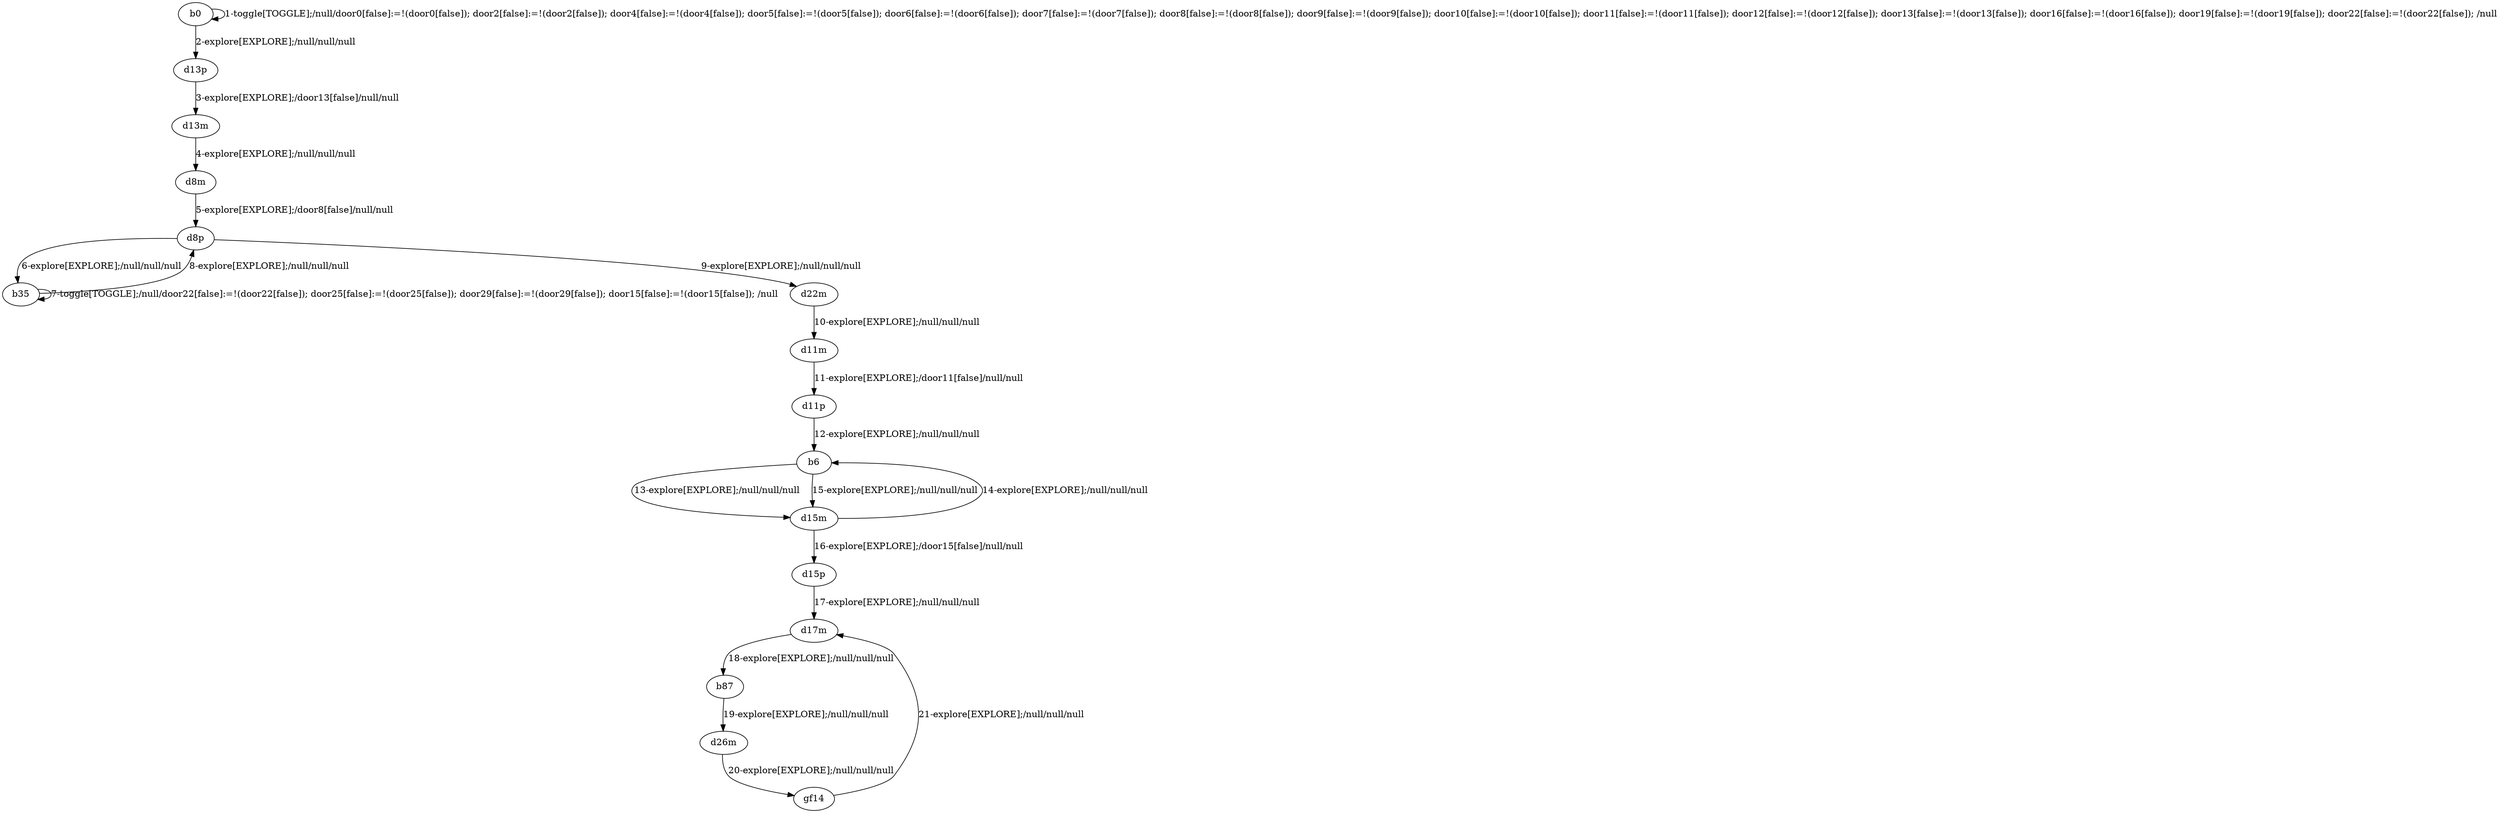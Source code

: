 # Total number of goals covered by this test: 1
# d17m --> b87

digraph g {
"b0" -> "b0" [label = "1-toggle[TOGGLE];/null/door0[false]:=!(door0[false]); door2[false]:=!(door2[false]); door4[false]:=!(door4[false]); door5[false]:=!(door5[false]); door6[false]:=!(door6[false]); door7[false]:=!(door7[false]); door8[false]:=!(door8[false]); door9[false]:=!(door9[false]); door10[false]:=!(door10[false]); door11[false]:=!(door11[false]); door12[false]:=!(door12[false]); door13[false]:=!(door13[false]); door16[false]:=!(door16[false]); door19[false]:=!(door19[false]); door22[false]:=!(door22[false]); /null"];
"b0" -> "d13p" [label = "2-explore[EXPLORE];/null/null/null"];
"d13p" -> "d13m" [label = "3-explore[EXPLORE];/door13[false]/null/null"];
"d13m" -> "d8m" [label = "4-explore[EXPLORE];/null/null/null"];
"d8m" -> "d8p" [label = "5-explore[EXPLORE];/door8[false]/null/null"];
"d8p" -> "b35" [label = "6-explore[EXPLORE];/null/null/null"];
"b35" -> "b35" [label = "7-toggle[TOGGLE];/null/door22[false]:=!(door22[false]); door25[false]:=!(door25[false]); door29[false]:=!(door29[false]); door15[false]:=!(door15[false]); /null"];
"b35" -> "d8p" [label = "8-explore[EXPLORE];/null/null/null"];
"d8p" -> "d22m" [label = "9-explore[EXPLORE];/null/null/null"];
"d22m" -> "d11m" [label = "10-explore[EXPLORE];/null/null/null"];
"d11m" -> "d11p" [label = "11-explore[EXPLORE];/door11[false]/null/null"];
"d11p" -> "b6" [label = "12-explore[EXPLORE];/null/null/null"];
"b6" -> "d15m" [label = "13-explore[EXPLORE];/null/null/null"];
"d15m" -> "b6" [label = "14-explore[EXPLORE];/null/null/null"];
"b6" -> "d15m" [label = "15-explore[EXPLORE];/null/null/null"];
"d15m" -> "d15p" [label = "16-explore[EXPLORE];/door15[false]/null/null"];
"d15p" -> "d17m" [label = "17-explore[EXPLORE];/null/null/null"];
"d17m" -> "b87" [label = "18-explore[EXPLORE];/null/null/null"];
"b87" -> "d26m" [label = "19-explore[EXPLORE];/null/null/null"];
"d26m" -> "gf14" [label = "20-explore[EXPLORE];/null/null/null"];
"gf14" -> "d17m" [label = "21-explore[EXPLORE];/null/null/null"];
}